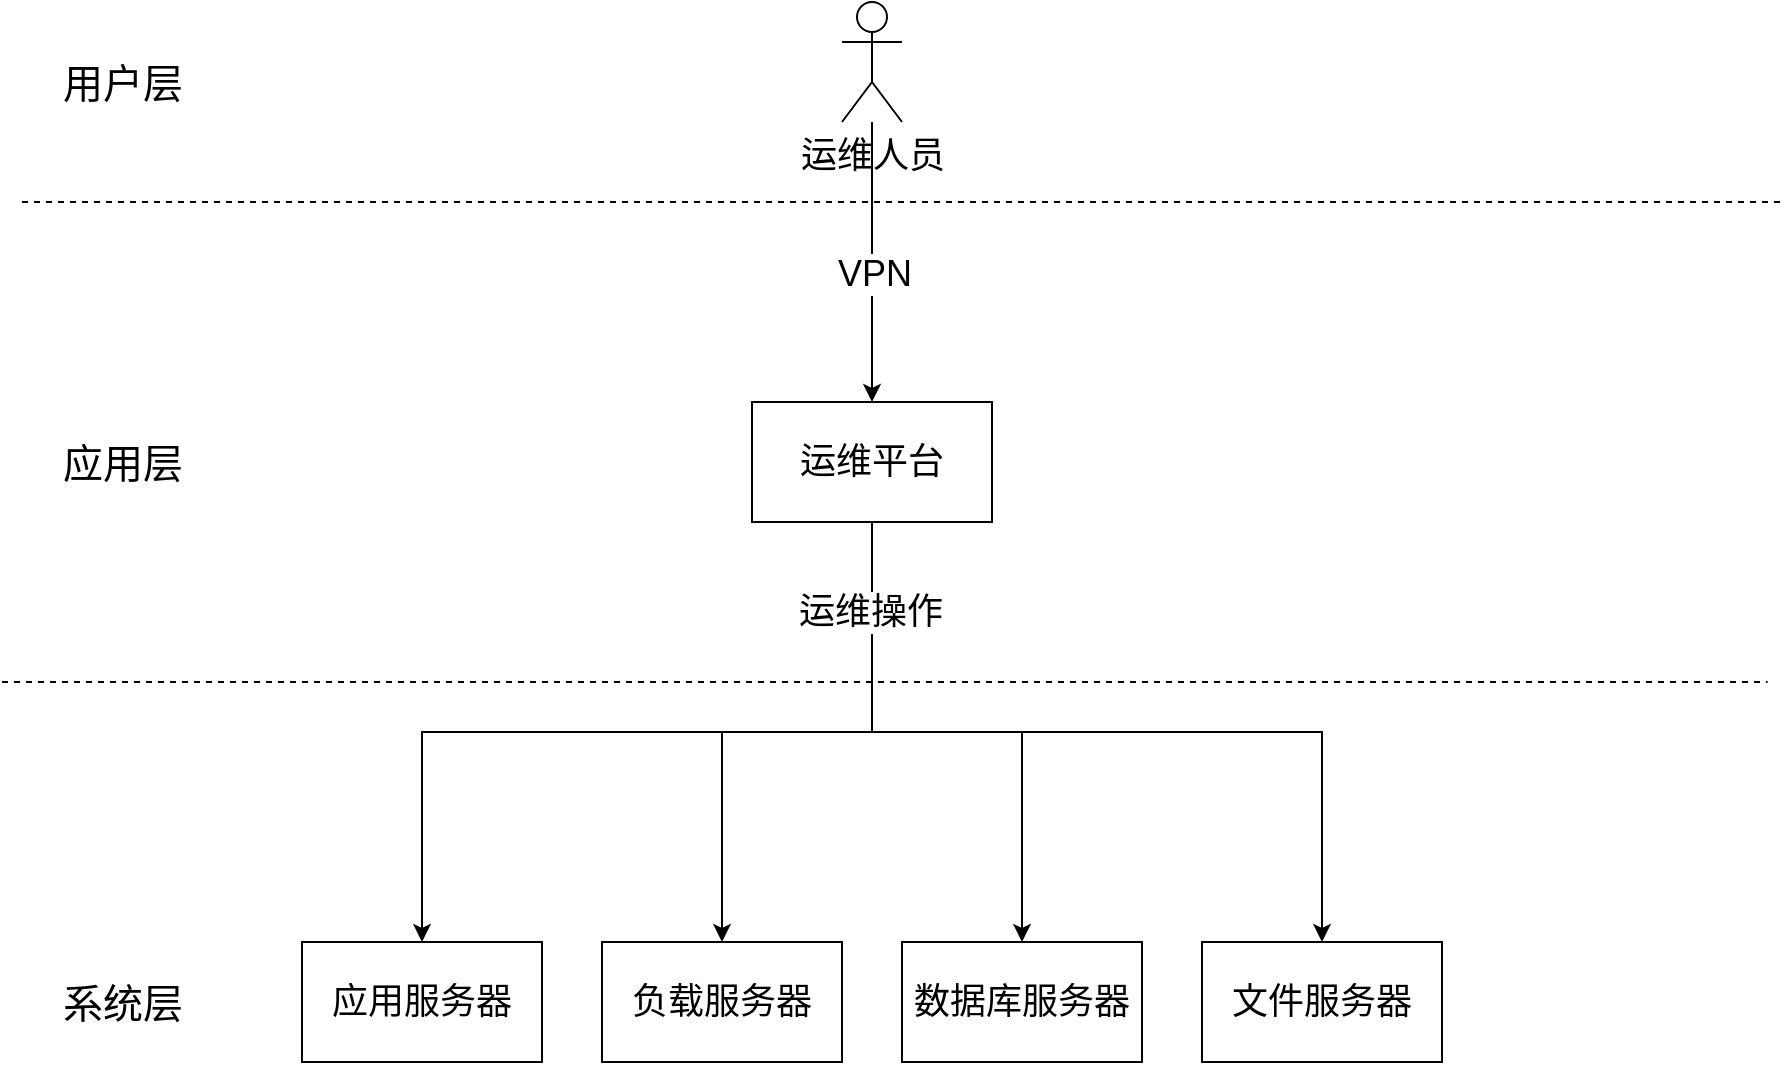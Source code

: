 <mxfile version="24.7.16">
  <diagram name="第 1 页" id="CFDrM-g64H3I6hawnW-P">
    <mxGraphModel dx="1091" dy="599" grid="1" gridSize="10" guides="1" tooltips="1" connect="1" arrows="1" fold="1" page="1" pageScale="1" pageWidth="1169" pageHeight="827" math="0" shadow="0">
      <root>
        <mxCell id="0" />
        <mxCell id="1" parent="0" />
        <mxCell id="8ZRLsKJ2G_qf9zo9Uihr-1" value="" style="endArrow=none;dashed=1;html=1;rounded=0;" edge="1" parent="1">
          <mxGeometry width="50" height="50" relative="1" as="geometry">
            <mxPoint x="80" y="120" as="sourcePoint" />
            <mxPoint x="960" y="120" as="targetPoint" />
          </mxGeometry>
        </mxCell>
        <mxCell id="8ZRLsKJ2G_qf9zo9Uihr-2" value="&lt;font style=&quot;font-size: 20px;&quot;&gt;用户层&lt;/font&gt;" style="text;html=1;align=center;verticalAlign=middle;resizable=0;points=[];autosize=1;strokeColor=none;fillColor=none;" vertex="1" parent="1">
          <mxGeometry x="90" y="40" width="80" height="40" as="geometry" />
        </mxCell>
        <mxCell id="8ZRLsKJ2G_qf9zo9Uihr-4" value="&lt;font style=&quot;font-size: 18px;&quot;&gt;运维人员&lt;/font&gt;" style="shape=umlActor;verticalLabelPosition=bottom;verticalAlign=top;html=1;outlineConnect=0;" vertex="1" parent="1">
          <mxGeometry x="490" y="20" width="30" height="60" as="geometry" />
        </mxCell>
        <mxCell id="8ZRLsKJ2G_qf9zo9Uihr-5" value="" style="endArrow=none;dashed=1;html=1;rounded=0;" edge="1" parent="1">
          <mxGeometry width="50" height="50" relative="1" as="geometry">
            <mxPoint x="70" y="360" as="sourcePoint" />
            <mxPoint x="952.783" y="360" as="targetPoint" />
          </mxGeometry>
        </mxCell>
        <mxCell id="8ZRLsKJ2G_qf9zo9Uihr-6" value="&lt;font style=&quot;font-size: 20px;&quot;&gt;应用层&lt;/font&gt;" style="text;html=1;align=center;verticalAlign=middle;resizable=0;points=[];autosize=1;strokeColor=none;fillColor=none;" vertex="1" parent="1">
          <mxGeometry x="90" y="230" width="80" height="40" as="geometry" />
        </mxCell>
        <mxCell id="8ZRLsKJ2G_qf9zo9Uihr-7" value="&lt;font style=&quot;font-size: 20px;&quot;&gt;系统层&lt;/font&gt;" style="text;html=1;align=center;verticalAlign=middle;resizable=0;points=[];autosize=1;strokeColor=none;fillColor=none;" vertex="1" parent="1">
          <mxGeometry x="90" y="500" width="80" height="40" as="geometry" />
        </mxCell>
        <mxCell id="8ZRLsKJ2G_qf9zo9Uihr-8" value="" style="endArrow=classic;html=1;rounded=0;entryX=0.5;entryY=0;entryDx=0;entryDy=0;" edge="1" parent="1" source="8ZRLsKJ2G_qf9zo9Uihr-4" target="8ZRLsKJ2G_qf9zo9Uihr-10">
          <mxGeometry width="50" height="50" relative="1" as="geometry">
            <mxPoint x="500" y="250" as="sourcePoint" />
            <mxPoint x="505" y="200" as="targetPoint" />
          </mxGeometry>
        </mxCell>
        <mxCell id="8ZRLsKJ2G_qf9zo9Uihr-9" value="VPN" style="edgeLabel;html=1;align=center;verticalAlign=middle;resizable=0;points=[];fontSize=18;" vertex="1" connectable="0" parent="8ZRLsKJ2G_qf9zo9Uihr-8">
          <mxGeometry x="0.089" y="1" relative="1" as="geometry">
            <mxPoint as="offset" />
          </mxGeometry>
        </mxCell>
        <mxCell id="8ZRLsKJ2G_qf9zo9Uihr-15" style="edgeStyle=orthogonalEdgeStyle;rounded=0;orthogonalLoop=1;jettySize=auto;html=1;exitX=0.5;exitY=1;exitDx=0;exitDy=0;entryX=0.5;entryY=0;entryDx=0;entryDy=0;" edge="1" parent="1" source="8ZRLsKJ2G_qf9zo9Uihr-10" target="8ZRLsKJ2G_qf9zo9Uihr-11">
          <mxGeometry relative="1" as="geometry" />
        </mxCell>
        <mxCell id="8ZRLsKJ2G_qf9zo9Uihr-16" style="edgeStyle=orthogonalEdgeStyle;rounded=0;orthogonalLoop=1;jettySize=auto;html=1;exitX=0.5;exitY=1;exitDx=0;exitDy=0;entryX=0.5;entryY=0;entryDx=0;entryDy=0;" edge="1" parent="1" source="8ZRLsKJ2G_qf9zo9Uihr-10" target="8ZRLsKJ2G_qf9zo9Uihr-12">
          <mxGeometry relative="1" as="geometry" />
        </mxCell>
        <mxCell id="8ZRLsKJ2G_qf9zo9Uihr-17" style="edgeStyle=orthogonalEdgeStyle;rounded=0;orthogonalLoop=1;jettySize=auto;html=1;exitX=0.5;exitY=1;exitDx=0;exitDy=0;entryX=0.5;entryY=0;entryDx=0;entryDy=0;" edge="1" parent="1" source="8ZRLsKJ2G_qf9zo9Uihr-10" target="8ZRLsKJ2G_qf9zo9Uihr-13">
          <mxGeometry relative="1" as="geometry" />
        </mxCell>
        <mxCell id="8ZRLsKJ2G_qf9zo9Uihr-18" style="edgeStyle=orthogonalEdgeStyle;rounded=0;orthogonalLoop=1;jettySize=auto;html=1;exitX=0.5;exitY=1;exitDx=0;exitDy=0;" edge="1" parent="1" source="8ZRLsKJ2G_qf9zo9Uihr-10" target="8ZRLsKJ2G_qf9zo9Uihr-14">
          <mxGeometry relative="1" as="geometry" />
        </mxCell>
        <mxCell id="8ZRLsKJ2G_qf9zo9Uihr-19" value="运维操作" style="edgeLabel;html=1;align=center;verticalAlign=middle;resizable=0;points=[];fontSize=18;" vertex="1" connectable="0" parent="8ZRLsKJ2G_qf9zo9Uihr-18">
          <mxGeometry x="-0.796" y="-1" relative="1" as="geometry">
            <mxPoint as="offset" />
          </mxGeometry>
        </mxCell>
        <mxCell id="8ZRLsKJ2G_qf9zo9Uihr-10" value="&lt;font style=&quot;font-size: 18px;&quot;&gt;运维平台&lt;/font&gt;" style="rounded=0;whiteSpace=wrap;html=1;" vertex="1" parent="1">
          <mxGeometry x="445" y="220" width="120" height="60" as="geometry" />
        </mxCell>
        <mxCell id="8ZRLsKJ2G_qf9zo9Uihr-11" value="&lt;font style=&quot;font-size: 18px;&quot;&gt;应用服务器&lt;/font&gt;" style="rounded=0;whiteSpace=wrap;html=1;" vertex="1" parent="1">
          <mxGeometry x="220" y="490" width="120" height="60" as="geometry" />
        </mxCell>
        <mxCell id="8ZRLsKJ2G_qf9zo9Uihr-12" value="负载服务器" style="rounded=0;whiteSpace=wrap;html=1;fontSize=18;" vertex="1" parent="1">
          <mxGeometry x="370" y="490" width="120" height="60" as="geometry" />
        </mxCell>
        <mxCell id="8ZRLsKJ2G_qf9zo9Uihr-13" value="数据库服务器" style="rounded=0;whiteSpace=wrap;html=1;fontSize=18;" vertex="1" parent="1">
          <mxGeometry x="520" y="490" width="120" height="60" as="geometry" />
        </mxCell>
        <mxCell id="8ZRLsKJ2G_qf9zo9Uihr-14" value="文件服务器" style="rounded=0;whiteSpace=wrap;html=1;fontSize=18;" vertex="1" parent="1">
          <mxGeometry x="670" y="490" width="120" height="60" as="geometry" />
        </mxCell>
      </root>
    </mxGraphModel>
  </diagram>
</mxfile>
